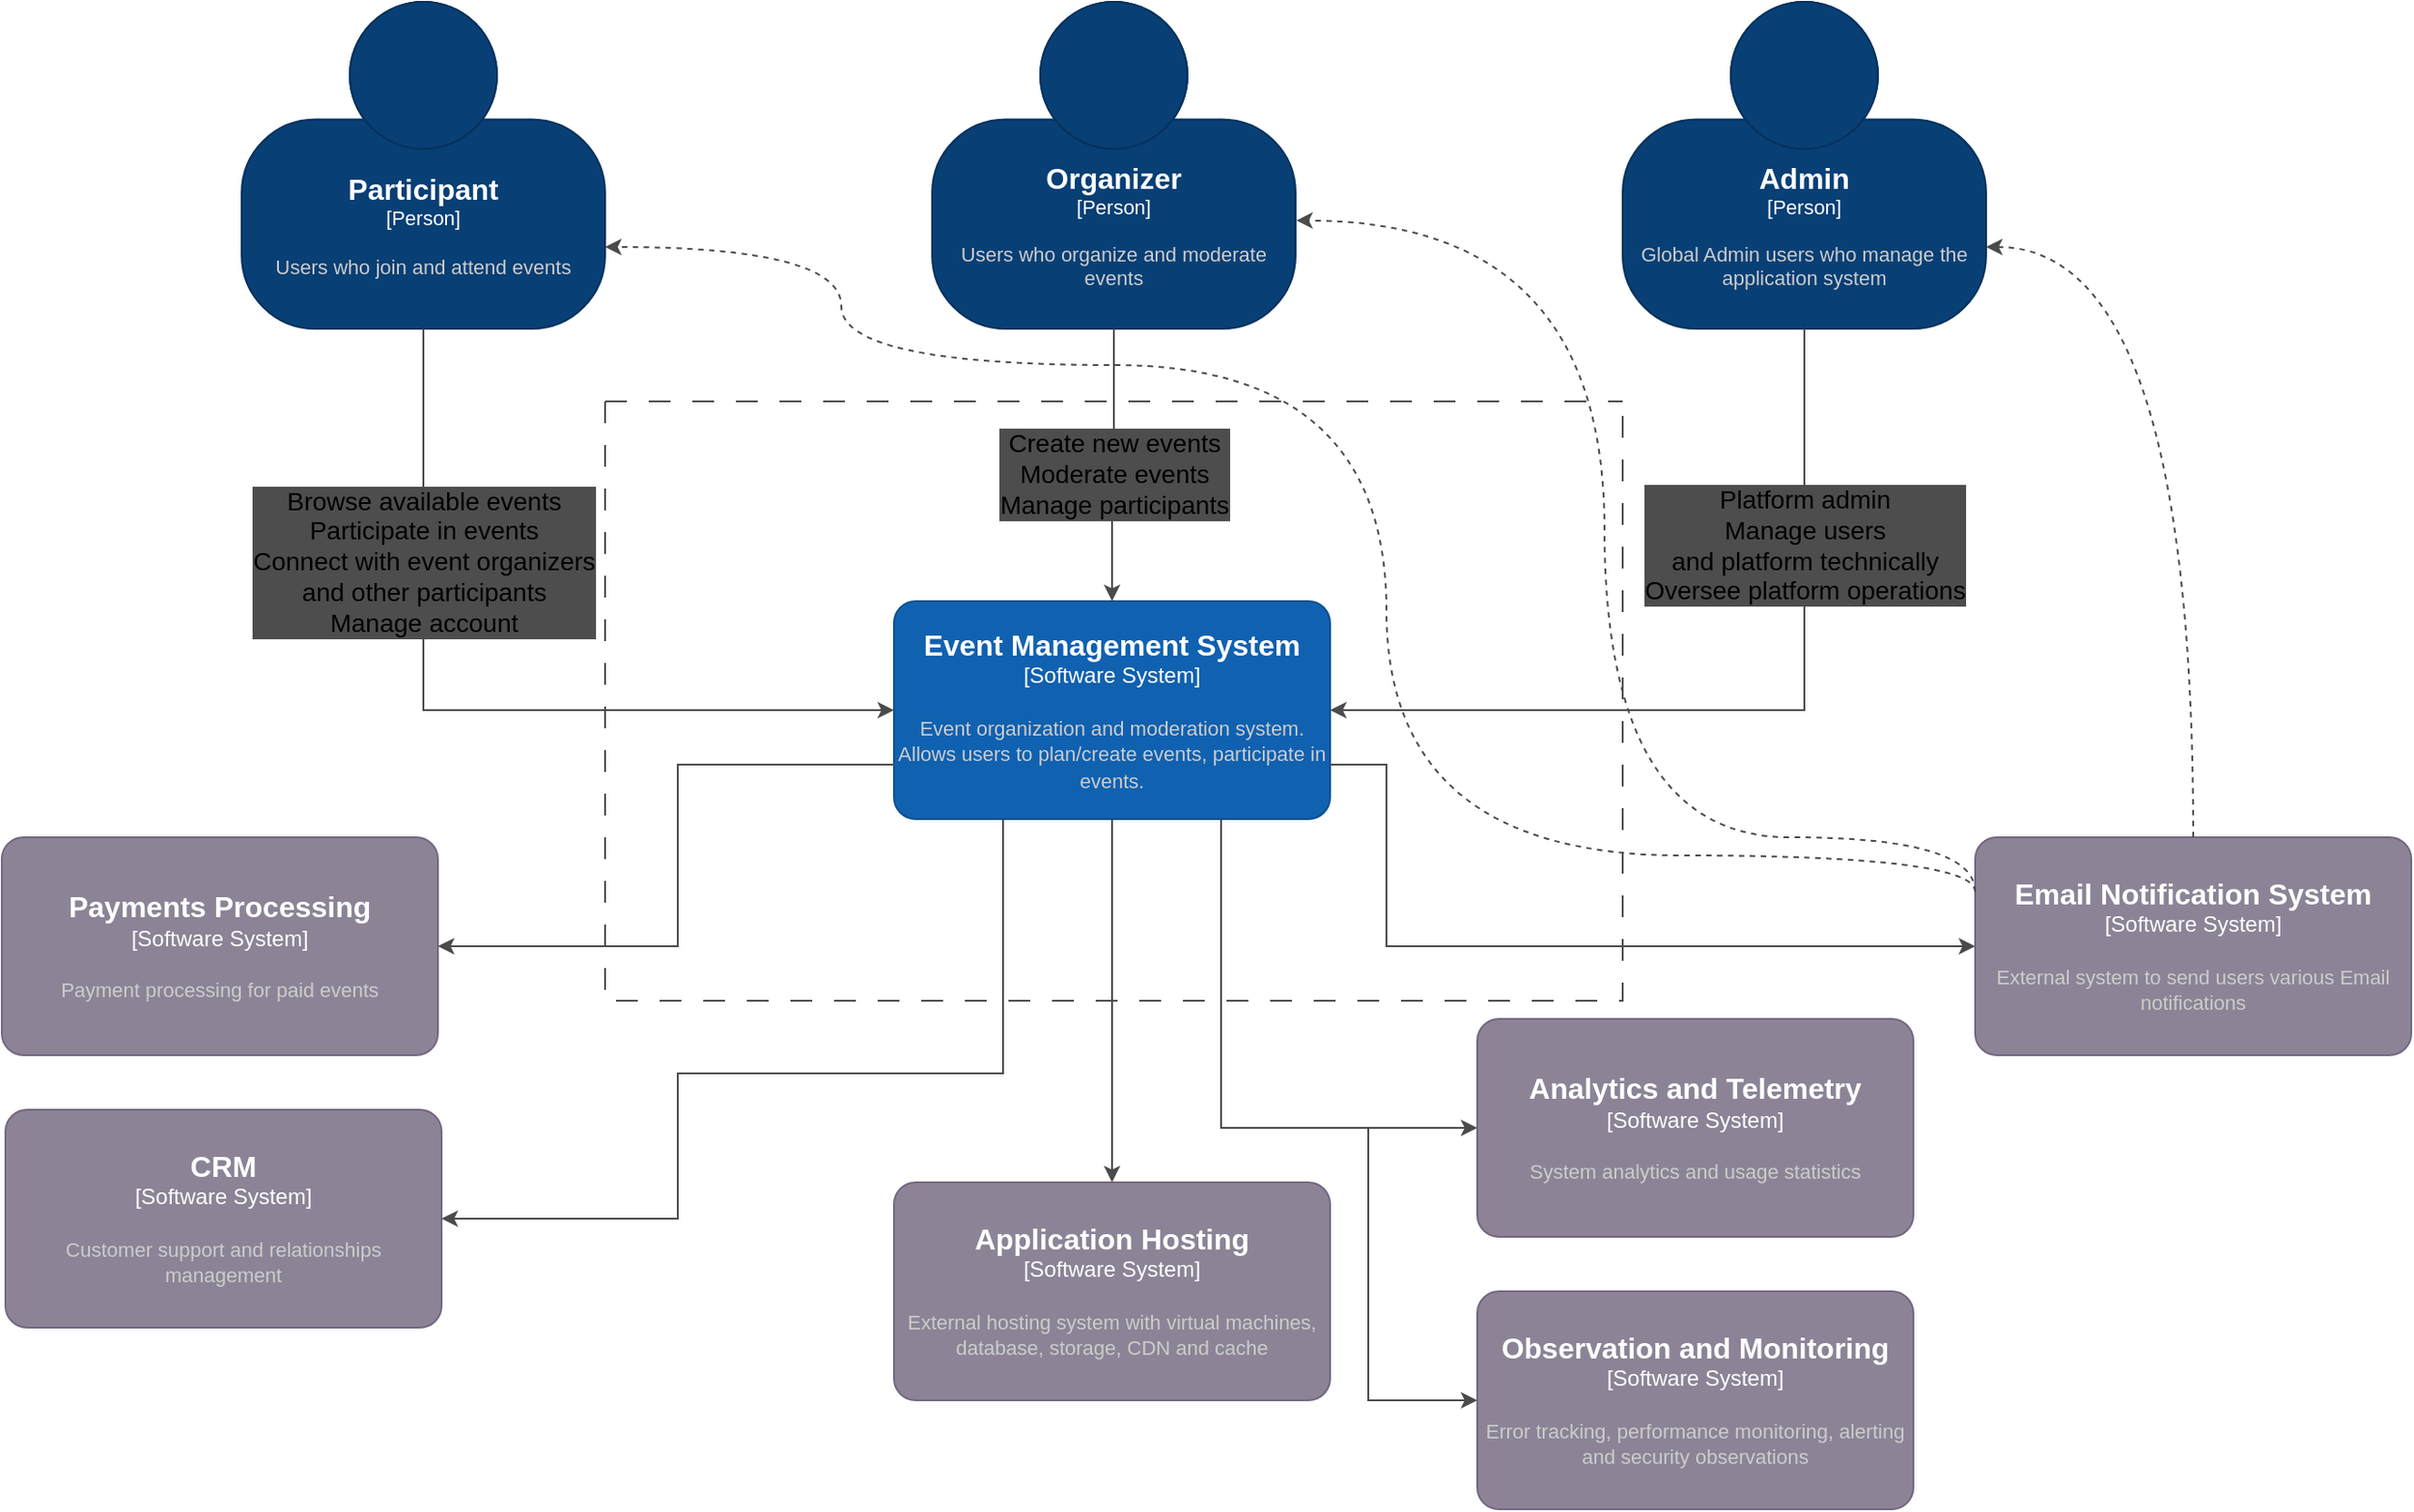 <mxfile version="24.7.8">
  <diagram name="Page-1" id="5f0bae14-7c28-e335-631c-24af17079c00">
    <mxGraphModel dx="2480" dy="1730" grid="1" gridSize="10" guides="1" tooltips="1" connect="1" arrows="1" fold="1" page="1" pageScale="1" pageWidth="1100" pageHeight="850" background="none" math="0" shadow="0">
      <root>
        <mxCell id="0" />
        <mxCell id="1" parent="0" />
        <object placeholders="1" c4Name="Participant" c4Type="Person" c4Description="Users who join and attend events" label="&lt;font style=&quot;font-size: 16px&quot;&gt;&lt;b&gt;%c4Name%&lt;/b&gt;&lt;/font&gt;&lt;div&gt;[%c4Type%]&lt;/div&gt;&lt;br&gt;&lt;div&gt;&lt;font style=&quot;font-size: 11px&quot;&gt;&lt;font color=&quot;#cccccc&quot;&gt;%c4Description%&lt;/font&gt;&lt;/div&gt;" id="B53LtUf40ao4d0h4O1k4-2">
          <mxCell style="html=1;fontSize=11;dashed=0;whiteSpace=wrap;fillColor=#083F75;strokeColor=#06315C;fontColor=#ffffff;shape=mxgraph.c4.person2;align=center;metaEdit=1;points=[[0.5,0,0],[1,0.5,0],[1,0.75,0],[0.75,1,0],[0.5,1,0],[0.25,1,0],[0,0.75,0],[0,0.5,0]];resizable=0;" parent="1" vertex="1">
            <mxGeometry x="80" y="-840" width="200" height="180" as="geometry" />
          </mxCell>
        </object>
        <mxCell id="B53LtUf40ao4d0h4O1k4-3" value="" style="swimlane;startSize=0;dashed=1;dashPattern=12 12;strokeColor=#4b4b4b;" parent="1" vertex="1">
          <mxGeometry x="280" y="-620" width="560" height="330" as="geometry">
            <mxRectangle x="40" y="-600" width="50" height="40" as="alternateBounds" />
          </mxGeometry>
        </mxCell>
        <mxCell id="B53LtUf40ao4d0h4O1k4-11" style="edgeStyle=orthogonalEdgeStyle;rounded=0;orthogonalLoop=1;jettySize=auto;html=1;strokeColor=#4b4b4b;" parent="B53LtUf40ao4d0h4O1k4-3" source="B53LtUf40ao4d0h4O1k4-6" target="B53LtUf40ao4d0h4O1k4-10" edge="1">
          <mxGeometry relative="1" as="geometry" />
        </mxCell>
        <object placeholders="1" c4Name="Event Management System" c4Type="Software System" c4Description="Event organization and moderation system. Allows users to plan/create events, participate in events." label="&lt;font style=&quot;font-size: 16px&quot;&gt;&lt;b&gt;%c4Name%&lt;/b&gt;&lt;/font&gt;&lt;div&gt;[%c4Type%]&lt;/div&gt;&lt;br&gt;&lt;div&gt;&lt;font style=&quot;font-size: 11px&quot;&gt;&lt;font color=&quot;#cccccc&quot;&gt;%c4Description%&lt;/font&gt;&lt;/div&gt;" id="B53LtUf40ao4d0h4O1k4-6">
          <mxCell style="rounded=1;whiteSpace=wrap;html=1;labelBackgroundColor=none;fillColor=#1061B0;fontColor=#ffffff;align=center;arcSize=10;strokeColor=#0D5091;metaEdit=1;resizable=0;points=[[0.25,0,0],[0.5,0,0],[0.75,0,0],[1,0.25,0],[1,0.5,0],[1,0.75,0],[0.75,1,0],[0.5,1,0],[0.25,1,0],[0,0.75,0],[0,0.5,0],[0,0.25,0]];" parent="B53LtUf40ao4d0h4O1k4-3" vertex="1">
            <mxGeometry x="159" y="110" width="240" height="120" as="geometry" />
          </mxCell>
        </object>
        <object placeholders="1" c4Name="Application Hosting" c4Type="Software System" c4Description="External hosting system with virtual machines, database, storage, CDN and cache" label="&lt;font style=&quot;font-size: 16px&quot;&gt;&lt;b&gt;%c4Name%&lt;/b&gt;&lt;/font&gt;&lt;div&gt;[%c4Type%]&lt;/div&gt;&lt;br&gt;&lt;div&gt;&lt;font style=&quot;font-size: 11px&quot;&gt;&lt;font color=&quot;#cccccc&quot;&gt;%c4Description%&lt;/font&gt;&lt;/div&gt;" id="B53LtUf40ao4d0h4O1k4-10">
          <mxCell style="rounded=1;whiteSpace=wrap;html=1;labelBackgroundColor=none;fillColor=#8C8496;fontColor=#ffffff;align=center;arcSize=10;strokeColor=#736782;metaEdit=1;resizable=0;points=[[0.25,0,0],[0.5,0,0],[0.75,0,0],[1,0.25,0],[1,0.5,0],[1,0.75,0],[0.75,1,0],[0.5,1,0],[0.25,1,0],[0,0.75,0],[0,0.5,0],[0,0.25,0]];" parent="B53LtUf40ao4d0h4O1k4-3" vertex="1">
            <mxGeometry x="159" y="430" width="240" height="120" as="geometry" />
          </mxCell>
        </object>
        <object placeholders="1" c4Name="Email Notification System" c4Type="Software System" c4Description="External system to send users various Email notifications" label="&lt;font style=&quot;font-size: 16px&quot;&gt;&lt;b&gt;%c4Name%&lt;/b&gt;&lt;/font&gt;&lt;div&gt;[%c4Type%]&lt;/div&gt;&lt;br&gt;&lt;div&gt;&lt;font style=&quot;font-size: 11px&quot;&gt;&lt;font color=&quot;#cccccc&quot;&gt;%c4Description%&lt;/font&gt;&lt;/div&gt;" id="B53LtUf40ao4d0h4O1k4-12">
          <mxCell style="rounded=1;whiteSpace=wrap;html=1;labelBackgroundColor=none;fillColor=#8C8496;fontColor=#ffffff;align=center;arcSize=10;strokeColor=#736782;metaEdit=1;resizable=0;points=[[0.25,0,0],[0.5,0,0],[0.75,0,0],[1,0.25,0],[1,0.5,0],[1,0.75,0],[0.75,1,0],[0.5,1,0],[0.25,1,0],[0,0.75,0],[0,0.5,0],[0,0.25,0]];" parent="B53LtUf40ao4d0h4O1k4-3" vertex="1">
            <mxGeometry x="754" y="240" width="240" height="120" as="geometry" />
          </mxCell>
        </object>
        <mxCell id="B53LtUf40ao4d0h4O1k4-16" style="edgeStyle=orthogonalEdgeStyle;rounded=0;orthogonalLoop=1;jettySize=auto;html=1;exitX=1;exitY=0.75;exitDx=0;exitDy=0;exitPerimeter=0;strokeColor=#4b4b4b;entryX=0;entryY=0.5;entryDx=0;entryDy=0;entryPerimeter=0;" parent="B53LtUf40ao4d0h4O1k4-3" source="B53LtUf40ao4d0h4O1k4-6" target="B53LtUf40ao4d0h4O1k4-12" edge="1">
          <mxGeometry relative="1" as="geometry">
            <Array as="points">
              <mxPoint x="430" y="200" />
              <mxPoint x="430" y="300" />
            </Array>
            <mxPoint x="720" y="300" as="targetPoint" />
          </mxGeometry>
        </mxCell>
        <object placeholders="1" c4Name="Payments Processing" c4Type="Software System" c4Description="Payment processing for paid events" label="&lt;font style=&quot;font-size: 16px&quot;&gt;&lt;b&gt;%c4Name%&lt;/b&gt;&lt;/font&gt;&lt;div&gt;[%c4Type%]&lt;/div&gt;&lt;br&gt;&lt;div&gt;&lt;font style=&quot;font-size: 11px&quot;&gt;&lt;font color=&quot;#cccccc&quot;&gt;%c4Description%&lt;/font&gt;&lt;/div&gt;" id="B53LtUf40ao4d0h4O1k4-21">
          <mxCell style="rounded=1;whiteSpace=wrap;html=1;labelBackgroundColor=none;fillColor=#8C8496;fontColor=#ffffff;align=center;arcSize=10;strokeColor=#736782;metaEdit=1;resizable=0;points=[[0.25,0,0],[0.5,0,0],[0.75,0,0],[1,0.25,0],[1,0.5,0],[1,0.75,0],[0.75,1,0],[0.5,1,0],[0.25,1,0],[0,0.75,0],[0,0.5,0],[0,0.25,0]];" parent="B53LtUf40ao4d0h4O1k4-3" vertex="1">
            <mxGeometry x="-332" y="240" width="240" height="120" as="geometry" />
          </mxCell>
        </object>
        <mxCell id="B53LtUf40ao4d0h4O1k4-22" style="edgeStyle=orthogonalEdgeStyle;rounded=0;orthogonalLoop=1;jettySize=auto;html=1;entryX=1;entryY=0.5;entryDx=0;entryDy=0;entryPerimeter=0;exitX=0;exitY=0.75;exitDx=0;exitDy=0;exitPerimeter=0;strokeColor=#4b4b4b;" parent="B53LtUf40ao4d0h4O1k4-3" source="B53LtUf40ao4d0h4O1k4-6" target="B53LtUf40ao4d0h4O1k4-21" edge="1">
          <mxGeometry relative="1" as="geometry">
            <Array as="points">
              <mxPoint x="40" y="200" />
              <mxPoint x="40" y="300" />
            </Array>
          </mxGeometry>
        </mxCell>
        <object placeholders="1" c4Name="Organizer" c4Type="Person" c4Description="Users who organize and moderate events" label="&lt;font style=&quot;font-size: 16px&quot;&gt;&lt;b&gt;%c4Name%&lt;/b&gt;&lt;/font&gt;&lt;div&gt;[%c4Type%]&lt;/div&gt;&lt;br&gt;&lt;div&gt;&lt;font style=&quot;font-size: 11px&quot;&gt;&lt;font color=&quot;#cccccc&quot;&gt;%c4Description%&lt;/font&gt;&lt;/div&gt;" id="B53LtUf40ao4d0h4O1k4-4">
          <mxCell style="html=1;fontSize=11;dashed=0;whiteSpace=wrap;fillColor=#083F75;strokeColor=#06315C;fontColor=#ffffff;shape=mxgraph.c4.person2;align=center;metaEdit=1;points=[[0.5,0,0],[1,0.5,0],[1,0.75,0],[0.75,1,0],[0.5,1,0],[0.25,1,0],[0,0.75,0],[0,0.5,0]];resizable=0;" parent="1" vertex="1">
            <mxGeometry x="460" y="-840" width="200" height="180" as="geometry" />
          </mxCell>
        </object>
        <object placeholders="1" c4Name="Admin" c4Type="Person" c4Description="Global Admin users who manage the application system" label="&lt;font style=&quot;font-size: 16px&quot;&gt;&lt;b&gt;%c4Name%&lt;/b&gt;&lt;/font&gt;&lt;div&gt;[%c4Type%]&lt;/div&gt;&lt;br&gt;&lt;div&gt;&lt;font style=&quot;font-size: 11px&quot;&gt;&lt;font color=&quot;#cccccc&quot;&gt;%c4Description%&lt;/font&gt;&lt;/div&gt;" id="B53LtUf40ao4d0h4O1k4-5">
          <mxCell style="html=1;fontSize=11;dashed=0;whiteSpace=wrap;fillColor=#083F75;strokeColor=#06315C;fontColor=#ffffff;shape=mxgraph.c4.person2;align=center;metaEdit=1;points=[[0.5,0,0],[1,0.5,0],[1,0.75,0],[0.75,1,0],[0.5,1,0],[0.25,1,0],[0,0.75,0],[0,0.5,0]];resizable=0;" parent="1" vertex="1">
            <mxGeometry x="840" y="-840" width="200" height="180" as="geometry" />
          </mxCell>
        </object>
        <mxCell id="B53LtUf40ao4d0h4O1k4-7" style="edgeStyle=orthogonalEdgeStyle;rounded=0;orthogonalLoop=1;jettySize=auto;html=1;entryX=0;entryY=0.5;entryDx=0;entryDy=0;entryPerimeter=0;exitX=0.5;exitY=1;exitDx=0;exitDy=0;exitPerimeter=0;strokeColor=#4b4b4b;" parent="1" source="B53LtUf40ao4d0h4O1k4-2" target="B53LtUf40ao4d0h4O1k4-6" edge="1">
          <mxGeometry relative="1" as="geometry" />
        </mxCell>
        <mxCell id="B53LtUf40ao4d0h4O1k4-18" value="&lt;font style=&quot;font-size: 14px;&quot;&gt;Browse available events&lt;/font&gt;&lt;div style=&quot;font-size: 14px;&quot;&gt;&lt;font style=&quot;font-size: 14px;&quot;&gt;Participate in events&lt;/font&gt;&lt;/div&gt;&lt;div style=&quot;font-size: 14px;&quot;&gt;&lt;font style=&quot;font-size: 14px;&quot;&gt;Connect with event organizers&lt;/font&gt;&lt;/div&gt;&lt;div style=&quot;font-size: 14px;&quot;&gt;&lt;font style=&quot;font-size: 14px;&quot;&gt;and other participants&lt;/font&gt;&lt;/div&gt;&lt;div style=&quot;font-size: 14px;&quot;&gt;&lt;font style=&quot;font-size: 14px;&quot;&gt;Manage account&lt;/font&gt;&lt;/div&gt;" style="edgeLabel;html=1;align=center;verticalAlign=middle;resizable=0;points=[];labelBackgroundColor=#4D4D4D;" parent="B53LtUf40ao4d0h4O1k4-7" vertex="1" connectable="0">
          <mxGeometry x="-0.581" relative="1" as="geometry">
            <mxPoint y="29" as="offset" />
          </mxGeometry>
        </mxCell>
        <mxCell id="B53LtUf40ao4d0h4O1k4-9" style="edgeStyle=orthogonalEdgeStyle;rounded=0;orthogonalLoop=1;jettySize=auto;html=1;entryX=1;entryY=0.5;entryDx=0;entryDy=0;entryPerimeter=0;exitX=0.5;exitY=1;exitDx=0;exitDy=0;exitPerimeter=0;strokeColor=#4b4b4b;" parent="1" source="B53LtUf40ao4d0h4O1k4-5" target="B53LtUf40ao4d0h4O1k4-6" edge="1">
          <mxGeometry relative="1" as="geometry" />
        </mxCell>
        <mxCell id="B53LtUf40ao4d0h4O1k4-20" value="Platform admin&lt;br style=&quot;font-size: 14px;&quot;&gt;Manage users&lt;br style=&quot;font-size: 14px;&quot;&gt;and platform technically&lt;br style=&quot;font-size: 14px;&quot;&gt;Oversee platform operations" style="edgeLabel;align=center;verticalAlign=middle;resizable=0;points=[];labelBackgroundColor=#4D4D4D;horizontal=1;html=1;fontSize=14;" parent="B53LtUf40ao4d0h4O1k4-9" vertex="1" connectable="0">
          <mxGeometry x="-0.602" relative="1" as="geometry">
            <mxPoint y="25" as="offset" />
          </mxGeometry>
        </mxCell>
        <mxCell id="B53LtUf40ao4d0h4O1k4-17" style="edgeStyle=orthogonalEdgeStyle;rounded=0;orthogonalLoop=1;jettySize=auto;html=1;entryX=0.5;entryY=0;entryDx=0;entryDy=0;entryPerimeter=0;strokeColor=#4b4b4b;" parent="1" source="B53LtUf40ao4d0h4O1k4-4" target="B53LtUf40ao4d0h4O1k4-6" edge="1">
          <mxGeometry relative="1" as="geometry" />
        </mxCell>
        <mxCell id="B53LtUf40ao4d0h4O1k4-19" value="&lt;font style=&quot;font-size: 14px;&quot;&gt;Create new events&lt;/font&gt;&lt;div style=&quot;font-size: 14px;&quot;&gt;&lt;font style=&quot;font-size: 14px;&quot;&gt;Moderate events&lt;/font&gt;&lt;/div&gt;&lt;div style=&quot;font-size: 14px;&quot;&gt;&lt;font style=&quot;font-size: 14px;&quot;&gt;Manage participants&lt;/font&gt;&lt;/div&gt;" style="edgeLabel;html=1;align=center;verticalAlign=middle;resizable=0;points=[];labelBackgroundColor=#4D4D4D;" parent="B53LtUf40ao4d0h4O1k4-17" vertex="1" connectable="0">
          <mxGeometry x="-0.123" y="2" relative="1" as="geometry">
            <mxPoint x="-2" y="14" as="offset" />
          </mxGeometry>
        </mxCell>
        <mxCell id="B53LtUf40ao4d0h4O1k4-23" style="edgeStyle=orthogonalEdgeStyle;rounded=0;orthogonalLoop=1;jettySize=auto;html=1;entryX=1;entryY=0.75;entryDx=0;entryDy=0;entryPerimeter=0;curved=1;exitX=0;exitY=0.25;exitDx=0;exitDy=0;exitPerimeter=0;dashed=1;strokeColor=#4b4b4b;" parent="1" source="B53LtUf40ao4d0h4O1k4-12" target="B53LtUf40ao4d0h4O1k4-2" edge="1">
          <mxGeometry relative="1" as="geometry">
            <Array as="points">
              <mxPoint x="1034" y="-370" />
              <mxPoint x="710" y="-370" />
              <mxPoint x="710" y="-640" />
              <mxPoint x="410" y="-640" />
              <mxPoint x="410" y="-705" />
            </Array>
          </mxGeometry>
        </mxCell>
        <mxCell id="B53LtUf40ao4d0h4O1k4-24" style="edgeStyle=orthogonalEdgeStyle;rounded=0;orthogonalLoop=1;jettySize=auto;html=1;entryX=1.002;entryY=0.669;entryDx=0;entryDy=0;entryPerimeter=0;curved=1;exitX=0;exitY=0.25;exitDx=0;exitDy=0;exitPerimeter=0;dashed=1;strokeColor=#4b4b4b;" parent="1" source="B53LtUf40ao4d0h4O1k4-12" target="B53LtUf40ao4d0h4O1k4-4" edge="1">
          <mxGeometry relative="1" as="geometry">
            <Array as="points">
              <mxPoint x="1034" y="-380" />
              <mxPoint x="830" y="-380" />
              <mxPoint x="830" y="-720" />
            </Array>
          </mxGeometry>
        </mxCell>
        <mxCell id="B53LtUf40ao4d0h4O1k4-25" style="edgeStyle=orthogonalEdgeStyle;rounded=0;orthogonalLoop=1;jettySize=auto;html=1;curved=1;exitX=0.5;exitY=0;exitDx=0;exitDy=0;exitPerimeter=0;dashed=1;entryX=1;entryY=0.75;entryDx=0;entryDy=0;entryPerimeter=0;strokeColor=#4b4b4b;" parent="1" source="B53LtUf40ao4d0h4O1k4-12" target="B53LtUf40ao4d0h4O1k4-5" edge="1">
          <mxGeometry relative="1" as="geometry">
            <mxPoint x="840" y="-705" as="targetPoint" />
            <Array as="points">
              <mxPoint x="1154" y="-705" />
            </Array>
          </mxGeometry>
        </mxCell>
        <object placeholders="1" c4Name="CRM" c4Type="Software System" c4Description="Customer support and relationships management" label="&lt;font style=&quot;font-size: 16px&quot;&gt;&lt;b&gt;%c4Name%&lt;/b&gt;&lt;/font&gt;&lt;div&gt;[%c4Type%]&lt;/div&gt;&lt;br&gt;&lt;div&gt;&lt;font style=&quot;font-size: 11px&quot;&gt;&lt;font color=&quot;#cccccc&quot;&gt;%c4Description%&lt;/font&gt;&lt;/div&gt;" id="mhJqhkf5YfQtmDOVnv-n-1">
          <mxCell style="rounded=1;whiteSpace=wrap;html=1;labelBackgroundColor=none;fillColor=#8C8496;fontColor=#ffffff;align=center;arcSize=10;strokeColor=#736782;metaEdit=1;resizable=0;points=[[0.25,0,0],[0.5,0,0],[0.75,0,0],[1,0.25,0],[1,0.5,0],[1,0.75,0],[0.75,1,0],[0.5,1,0],[0.25,1,0],[0,0.75,0],[0,0.5,0],[0,0.25,0]];" vertex="1" parent="1">
            <mxGeometry x="-50" y="-230" width="240" height="120" as="geometry" />
          </mxCell>
        </object>
        <mxCell id="mhJqhkf5YfQtmDOVnv-n-2" style="edgeStyle=orthogonalEdgeStyle;rounded=0;orthogonalLoop=1;jettySize=auto;html=1;entryX=1;entryY=0.5;entryDx=0;entryDy=0;entryPerimeter=0;exitX=0.25;exitY=1;exitDx=0;exitDy=0;exitPerimeter=0;strokeColor=#4B4B4B;" edge="1" parent="1" source="B53LtUf40ao4d0h4O1k4-6" target="mhJqhkf5YfQtmDOVnv-n-1">
          <mxGeometry relative="1" as="geometry">
            <Array as="points">
              <mxPoint x="499" y="-250" />
              <mxPoint x="320" y="-250" />
              <mxPoint x="320" y="-170" />
            </Array>
          </mxGeometry>
        </mxCell>
        <object placeholders="1" c4Name="Analytics and Telemetry" c4Type="Software System" c4Description="System analytics and usage statistics" label="&lt;font style=&quot;font-size: 16px&quot;&gt;&lt;b&gt;%c4Name%&lt;/b&gt;&lt;/font&gt;&lt;div&gt;[%c4Type%]&lt;/div&gt;&lt;br&gt;&lt;div&gt;&lt;font style=&quot;font-size: 11px&quot;&gt;&lt;font color=&quot;#cccccc&quot;&gt;%c4Description%&lt;/font&gt;&lt;/div&gt;" id="mhJqhkf5YfQtmDOVnv-n-3">
          <mxCell style="rounded=1;whiteSpace=wrap;html=1;labelBackgroundColor=none;fillColor=#8C8496;fontColor=#ffffff;align=center;arcSize=10;strokeColor=#736782;metaEdit=1;resizable=0;points=[[0.25,0,0],[0.5,0,0],[0.75,0,0],[1,0.25,0],[1,0.5,0],[1,0.75,0],[0.75,1,0],[0.5,1,0],[0.25,1,0],[0,0.75,0],[0,0.5,0],[0,0.25,0]];" vertex="1" parent="1">
            <mxGeometry x="760" y="-280" width="240" height="120" as="geometry" />
          </mxCell>
        </object>
        <mxCell id="mhJqhkf5YfQtmDOVnv-n-4" style="edgeStyle=orthogonalEdgeStyle;rounded=0;orthogonalLoop=1;jettySize=auto;html=1;entryX=0;entryY=0.5;entryDx=0;entryDy=0;entryPerimeter=0;strokeColor=#4B4B4B;exitX=0.75;exitY=1;exitDx=0;exitDy=0;exitPerimeter=0;" edge="1" parent="1" source="B53LtUf40ao4d0h4O1k4-6" target="mhJqhkf5YfQtmDOVnv-n-3">
          <mxGeometry relative="1" as="geometry" />
        </mxCell>
        <object placeholders="1" c4Name="Observation and Monitoring" c4Type="Software System" c4Description="Error tracking, performance monitoring, alerting and security observations" label="&lt;font style=&quot;font-size: 16px&quot;&gt;&lt;b&gt;%c4Name%&lt;/b&gt;&lt;/font&gt;&lt;div&gt;[%c4Type%]&lt;/div&gt;&lt;br&gt;&lt;div&gt;&lt;font style=&quot;font-size: 11px&quot;&gt;&lt;font color=&quot;#cccccc&quot;&gt;%c4Description%&lt;/font&gt;&lt;/div&gt;" id="mhJqhkf5YfQtmDOVnv-n-5">
          <mxCell style="rounded=1;whiteSpace=wrap;html=1;labelBackgroundColor=none;fillColor=#8C8496;fontColor=#ffffff;align=center;arcSize=10;strokeColor=#736782;metaEdit=1;resizable=0;points=[[0.25,0,0],[0.5,0,0],[0.75,0,0],[1,0.25,0],[1,0.5,0],[1,0.75,0],[0.75,1,0],[0.5,1,0],[0.25,1,0],[0,0.75,0],[0,0.5,0],[0,0.25,0]];" vertex="1" parent="1">
            <mxGeometry x="760" y="-130" width="240" height="120" as="geometry" />
          </mxCell>
        </object>
        <mxCell id="mhJqhkf5YfQtmDOVnv-n-6" style="edgeStyle=orthogonalEdgeStyle;rounded=0;orthogonalLoop=1;jettySize=auto;html=1;entryX=0;entryY=0.5;entryDx=0;entryDy=0;entryPerimeter=0;strokeColor=#4B4B4B;exitX=0.75;exitY=1;exitDx=0;exitDy=0;exitPerimeter=0;" edge="1" parent="1" source="B53LtUf40ao4d0h4O1k4-6" target="mhJqhkf5YfQtmDOVnv-n-5">
          <mxGeometry relative="1" as="geometry">
            <Array as="points">
              <mxPoint x="619" y="-220" />
              <mxPoint x="700" y="-220" />
              <mxPoint x="700" y="-70" />
            </Array>
          </mxGeometry>
        </mxCell>
      </root>
    </mxGraphModel>
  </diagram>
</mxfile>
